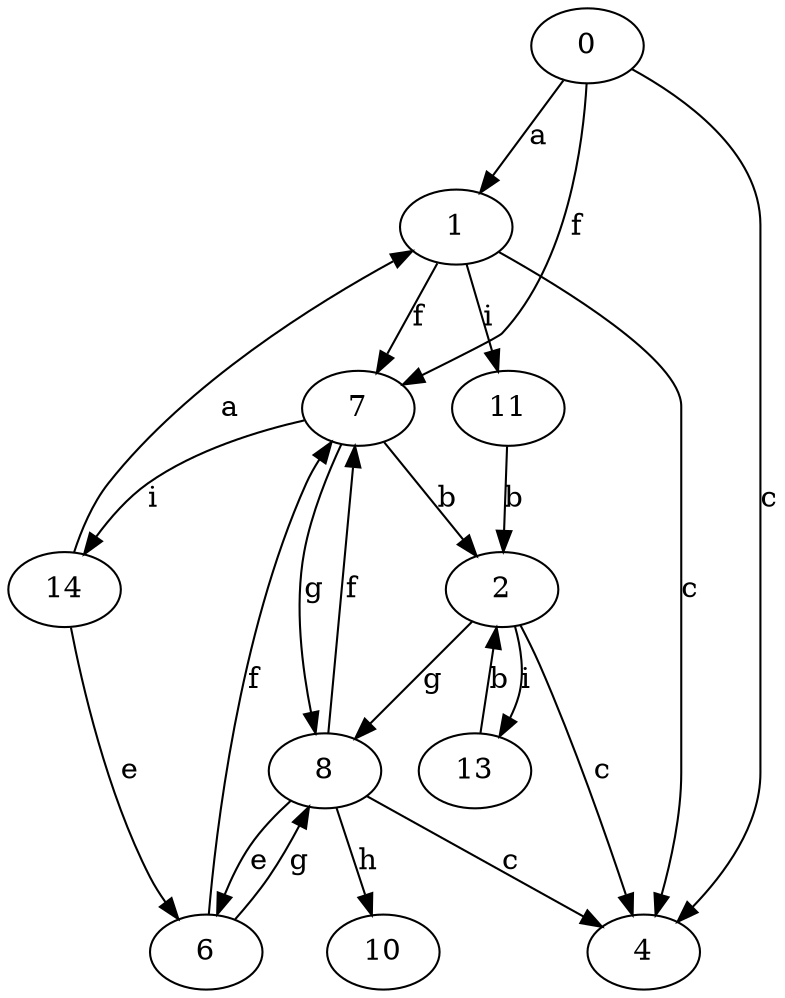 strict digraph  {
0;
1;
2;
4;
6;
7;
8;
10;
11;
13;
14;
0 -> 1  [label=a];
0 -> 4  [label=c];
0 -> 7  [label=f];
1 -> 4  [label=c];
1 -> 7  [label=f];
1 -> 11  [label=i];
2 -> 4  [label=c];
2 -> 8  [label=g];
2 -> 13  [label=i];
6 -> 7  [label=f];
6 -> 8  [label=g];
7 -> 2  [label=b];
7 -> 8  [label=g];
7 -> 14  [label=i];
8 -> 4  [label=c];
8 -> 6  [label=e];
8 -> 7  [label=f];
8 -> 10  [label=h];
11 -> 2  [label=b];
13 -> 2  [label=b];
14 -> 1  [label=a];
14 -> 6  [label=e];
}
